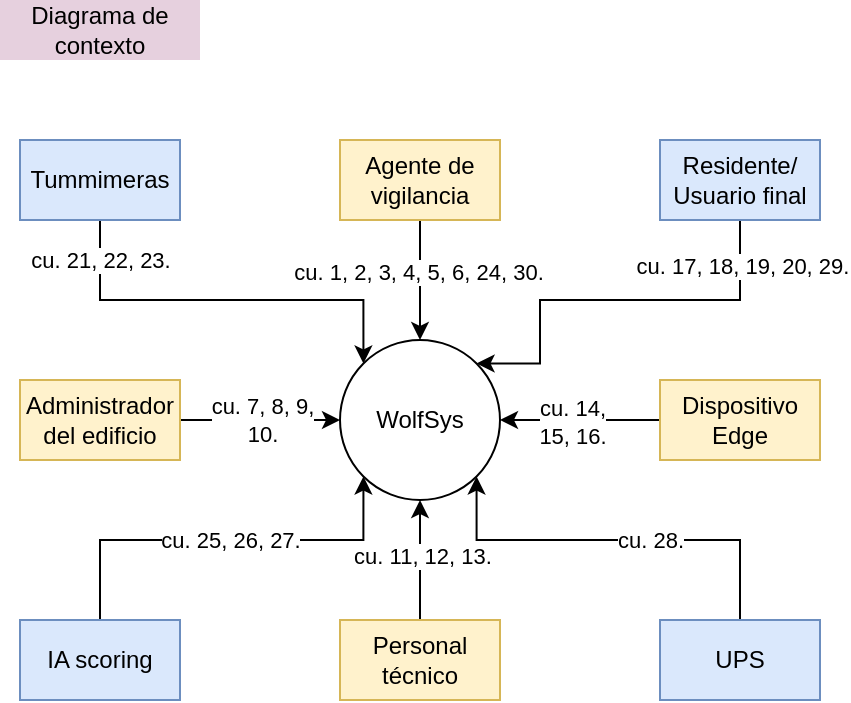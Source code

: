 <mxfile version="27.1.1">
  <diagram name="Página-1" id="hC-lmPRC6duHkM84uI6Q">
    <mxGraphModel dx="1042" dy="570" grid="1" gridSize="10" guides="1" tooltips="1" connect="1" arrows="1" fold="1" page="1" pageScale="1" pageWidth="827" pageHeight="1169" math="0" shadow="0">
      <root>
        <mxCell id="0" />
        <mxCell id="1" parent="0" />
        <mxCell id="4sZgXKmLeqzzzRTsxkeS-1" value="WolfSys" style="ellipse;whiteSpace=wrap;html=1;aspect=fixed;" parent="1" vertex="1">
          <mxGeometry x="360" y="300" width="80" height="80" as="geometry" />
        </mxCell>
        <mxCell id="q6TDMywINf0oGbrO1VKf-2" style="edgeStyle=orthogonalEdgeStyle;rounded=0;orthogonalLoop=1;jettySize=auto;html=1;entryX=0.5;entryY=0;entryDx=0;entryDy=0;" parent="1" source="q6TDMywINf0oGbrO1VKf-1" target="4sZgXKmLeqzzzRTsxkeS-1" edge="1">
          <mxGeometry relative="1" as="geometry" />
        </mxCell>
        <mxCell id="q6TDMywINf0oGbrO1VKf-3" value="cu. 1, 2, 3, 4, 5, 6, 24, 30." style="edgeLabel;html=1;align=center;verticalAlign=middle;resizable=0;points=[];" parent="q6TDMywINf0oGbrO1VKf-2" vertex="1" connectable="0">
          <mxGeometry x="-0.138" y="-1" relative="1" as="geometry">
            <mxPoint as="offset" />
          </mxGeometry>
        </mxCell>
        <mxCell id="q6TDMywINf0oGbrO1VKf-1" value="Agente de vigilancia" style="rounded=0;whiteSpace=wrap;html=1;fillColor=#fff2cc;strokeColor=#d6b656;" parent="1" vertex="1">
          <mxGeometry x="360" y="200" width="80" height="40" as="geometry" />
        </mxCell>
        <mxCell id="q6TDMywINf0oGbrO1VKf-8" style="edgeStyle=orthogonalEdgeStyle;rounded=0;orthogonalLoop=1;jettySize=auto;html=1;entryX=0;entryY=0.5;entryDx=0;entryDy=0;" parent="1" source="q6TDMywINf0oGbrO1VKf-4" target="4sZgXKmLeqzzzRTsxkeS-1" edge="1">
          <mxGeometry relative="1" as="geometry" />
        </mxCell>
        <mxCell id="q6TDMywINf0oGbrO1VKf-11" value="cu. 7, 8, 9,&lt;div&gt;10.&lt;/div&gt;" style="edgeLabel;html=1;align=center;verticalAlign=middle;resizable=0;points=[];" parent="q6TDMywINf0oGbrO1VKf-8" vertex="1" connectable="0">
          <mxGeometry x="0.021" relative="1" as="geometry">
            <mxPoint as="offset" />
          </mxGeometry>
        </mxCell>
        <mxCell id="q6TDMywINf0oGbrO1VKf-4" value="Administrador del edificio" style="rounded=0;whiteSpace=wrap;html=1;fillColor=#fff2cc;strokeColor=#d6b656;" parent="1" vertex="1">
          <mxGeometry x="200" y="320" width="80" height="40" as="geometry" />
        </mxCell>
        <mxCell id="q6TDMywINf0oGbrO1VKf-9" style="edgeStyle=orthogonalEdgeStyle;rounded=0;orthogonalLoop=1;jettySize=auto;html=1;entryX=1;entryY=0.5;entryDx=0;entryDy=0;" parent="1" source="q6TDMywINf0oGbrO1VKf-5" target="4sZgXKmLeqzzzRTsxkeS-1" edge="1">
          <mxGeometry relative="1" as="geometry" />
        </mxCell>
        <mxCell id="q6TDMywINf0oGbrO1VKf-13" value="cu. 14,&lt;div&gt;15, 16.&lt;/div&gt;" style="edgeLabel;html=1;align=center;verticalAlign=middle;resizable=0;points=[];" parent="q6TDMywINf0oGbrO1VKf-9" vertex="1" connectable="0">
          <mxGeometry x="0.11" y="1" relative="1" as="geometry">
            <mxPoint as="offset" />
          </mxGeometry>
        </mxCell>
        <mxCell id="q6TDMywINf0oGbrO1VKf-5" value="Dispositivo Edge" style="rounded=0;whiteSpace=wrap;html=1;fillColor=#fff2cc;strokeColor=#d6b656;" parent="1" vertex="1">
          <mxGeometry x="520" y="320" width="80" height="40" as="geometry" />
        </mxCell>
        <mxCell id="q6TDMywINf0oGbrO1VKf-7" style="edgeStyle=orthogonalEdgeStyle;rounded=0;orthogonalLoop=1;jettySize=auto;html=1;entryX=0.5;entryY=1;entryDx=0;entryDy=0;" parent="1" source="q6TDMywINf0oGbrO1VKf-6" target="4sZgXKmLeqzzzRTsxkeS-1" edge="1">
          <mxGeometry relative="1" as="geometry" />
        </mxCell>
        <mxCell id="q6TDMywINf0oGbrO1VKf-12" value="cu. 11, 12, 13." style="edgeLabel;html=1;align=center;verticalAlign=middle;resizable=0;points=[];" parent="q6TDMywINf0oGbrO1VKf-7" vertex="1" connectable="0">
          <mxGeometry x="0.069" y="-1" relative="1" as="geometry">
            <mxPoint as="offset" />
          </mxGeometry>
        </mxCell>
        <mxCell id="q6TDMywINf0oGbrO1VKf-6" value="Personal técnico" style="rounded=0;whiteSpace=wrap;html=1;fillColor=#fff2cc;strokeColor=#d6b656;" parent="1" vertex="1">
          <mxGeometry x="360" y="440" width="80" height="40" as="geometry" />
        </mxCell>
        <mxCell id="q6TDMywINf0oGbrO1VKf-10" value="Diagrama de contexto" style="text;strokeColor=none;align=center;fillColor=#E6D0DE;html=1;verticalAlign=middle;whiteSpace=wrap;rounded=0;" parent="1" vertex="1">
          <mxGeometry x="190" y="130" width="100" height="30" as="geometry" />
        </mxCell>
        <mxCell id="q6TDMywINf0oGbrO1VKf-15" style="edgeStyle=orthogonalEdgeStyle;rounded=0;orthogonalLoop=1;jettySize=auto;html=1;entryX=1;entryY=0;entryDx=0;entryDy=0;" parent="1" source="q6TDMywINf0oGbrO1VKf-14" target="4sZgXKmLeqzzzRTsxkeS-1" edge="1">
          <mxGeometry relative="1" as="geometry">
            <Array as="points">
              <mxPoint x="560" y="280" />
              <mxPoint x="460" y="280" />
              <mxPoint x="460" y="312" />
            </Array>
          </mxGeometry>
        </mxCell>
        <mxCell id="q6TDMywINf0oGbrO1VKf-16" value="cu. 17, 18, 19, 20, 29." style="edgeLabel;html=1;align=center;verticalAlign=middle;resizable=0;points=[];" parent="q6TDMywINf0oGbrO1VKf-15" vertex="1" connectable="0">
          <mxGeometry x="-0.775" y="1" relative="1" as="geometry">
            <mxPoint as="offset" />
          </mxGeometry>
        </mxCell>
        <mxCell id="q6TDMywINf0oGbrO1VKf-14" value="Residente/&lt;div&gt;Usuario final&lt;/div&gt;" style="rounded=0;whiteSpace=wrap;html=1;fillColor=#dae8fc;strokeColor=#6c8ebf;" parent="1" vertex="1">
          <mxGeometry x="520" y="200" width="80" height="40" as="geometry" />
        </mxCell>
        <mxCell id="q6TDMywINf0oGbrO1VKf-18" style="edgeStyle=orthogonalEdgeStyle;rounded=0;orthogonalLoop=1;jettySize=auto;html=1;entryX=0;entryY=0;entryDx=0;entryDy=0;exitX=0.5;exitY=1;exitDx=0;exitDy=0;" parent="1" source="q6TDMywINf0oGbrO1VKf-17" target="4sZgXKmLeqzzzRTsxkeS-1" edge="1">
          <mxGeometry relative="1" as="geometry">
            <Array as="points">
              <mxPoint x="240" y="280" />
              <mxPoint x="372" y="280" />
            </Array>
          </mxGeometry>
        </mxCell>
        <mxCell id="q6TDMywINf0oGbrO1VKf-19" value="cu. 21, 22, 23." style="edgeLabel;html=1;align=center;verticalAlign=middle;resizable=0;points=[];" parent="q6TDMywINf0oGbrO1VKf-18" vertex="1" connectable="0">
          <mxGeometry x="-0.807" relative="1" as="geometry">
            <mxPoint as="offset" />
          </mxGeometry>
        </mxCell>
        <mxCell id="q6TDMywINf0oGbrO1VKf-17" value="Tummimeras" style="rounded=0;whiteSpace=wrap;html=1;fillColor=#dae8fc;strokeColor=#6c8ebf;" parent="1" vertex="1">
          <mxGeometry x="200" y="200" width="80" height="40" as="geometry" />
        </mxCell>
        <mxCell id="q6TDMywINf0oGbrO1VKf-21" style="edgeStyle=orthogonalEdgeStyle;rounded=0;orthogonalLoop=1;jettySize=auto;html=1;entryX=0;entryY=1;entryDx=0;entryDy=0;exitX=0.5;exitY=0;exitDx=0;exitDy=0;" parent="1" source="q6TDMywINf0oGbrO1VKf-20" target="4sZgXKmLeqzzzRTsxkeS-1" edge="1">
          <mxGeometry relative="1" as="geometry">
            <Array as="points">
              <mxPoint x="240" y="400" />
              <mxPoint x="372" y="400" />
            </Array>
          </mxGeometry>
        </mxCell>
        <mxCell id="q6TDMywINf0oGbrO1VKf-22" value="cu. 25, 26, 27." style="edgeLabel;html=1;align=center;verticalAlign=middle;resizable=0;points=[];" parent="q6TDMywINf0oGbrO1VKf-21" vertex="1" connectable="0">
          <mxGeometry x="0.028" relative="1" as="geometry">
            <mxPoint as="offset" />
          </mxGeometry>
        </mxCell>
        <mxCell id="q6TDMywINf0oGbrO1VKf-20" value="IA scoring" style="rounded=0;whiteSpace=wrap;html=1;fillColor=#dae8fc;strokeColor=#6c8ebf;" parent="1" vertex="1">
          <mxGeometry x="200" y="440" width="80" height="40" as="geometry" />
        </mxCell>
        <mxCell id="q6TDMywINf0oGbrO1VKf-24" style="edgeStyle=orthogonalEdgeStyle;rounded=0;orthogonalLoop=1;jettySize=auto;html=1;entryX=1;entryY=1;entryDx=0;entryDy=0;" parent="1" source="q6TDMywINf0oGbrO1VKf-23" target="4sZgXKmLeqzzzRTsxkeS-1" edge="1">
          <mxGeometry relative="1" as="geometry">
            <Array as="points">
              <mxPoint x="560" y="400" />
              <mxPoint x="428" y="400" />
            </Array>
          </mxGeometry>
        </mxCell>
        <mxCell id="q6TDMywINf0oGbrO1VKf-25" value="cu. 28." style="edgeLabel;html=1;align=center;verticalAlign=middle;resizable=0;points=[];" parent="q6TDMywINf0oGbrO1VKf-24" vertex="1" connectable="0">
          <mxGeometry x="-0.163" relative="1" as="geometry">
            <mxPoint as="offset" />
          </mxGeometry>
        </mxCell>
        <mxCell id="q6TDMywINf0oGbrO1VKf-23" value="UPS" style="rounded=0;whiteSpace=wrap;html=1;fillColor=#dae8fc;strokeColor=#6c8ebf;" parent="1" vertex="1">
          <mxGeometry x="520" y="440" width="80" height="40" as="geometry" />
        </mxCell>
      </root>
    </mxGraphModel>
  </diagram>
</mxfile>
